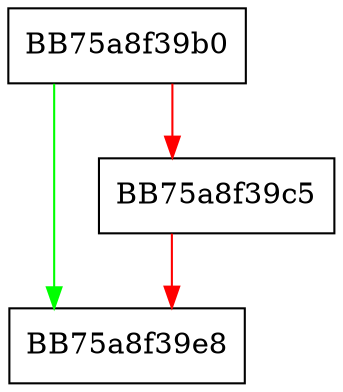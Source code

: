 digraph set_process_matching_patterns {
  node [shape="box"];
  graph [splines=ortho];
  BB75a8f39b0 -> BB75a8f39e8 [color="green"];
  BB75a8f39b0 -> BB75a8f39c5 [color="red"];
  BB75a8f39c5 -> BB75a8f39e8 [color="red"];
}